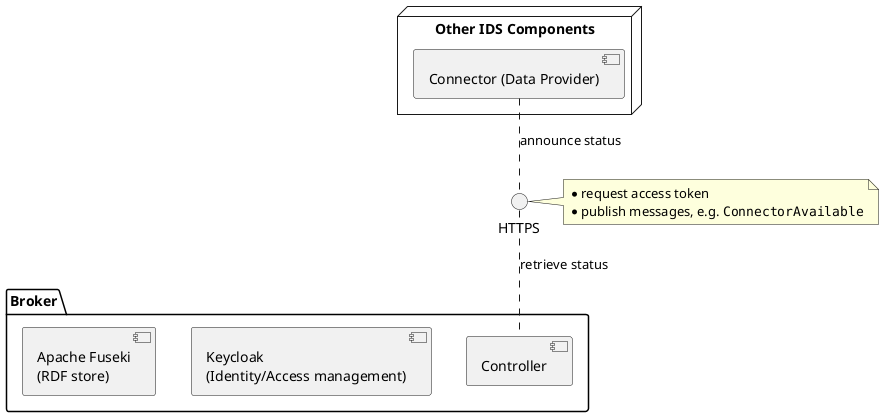 @startuml

interface "HTTPS" as H

package "Broker" {
  [Controller]
  [Keycloak\n(Identity/Access management)]
  [Apache Fuseki\n(RDF store)]
}

node "Other IDS Components" {
  [Connector (Data Provider)]
}

note right of H
  *request access token
  *publish messages, e.g. ""ConnectorAvailable""
end note

[Connector (Data Provider)] .. H : announce status
H .. [Controller] : retrieve status

@enduml